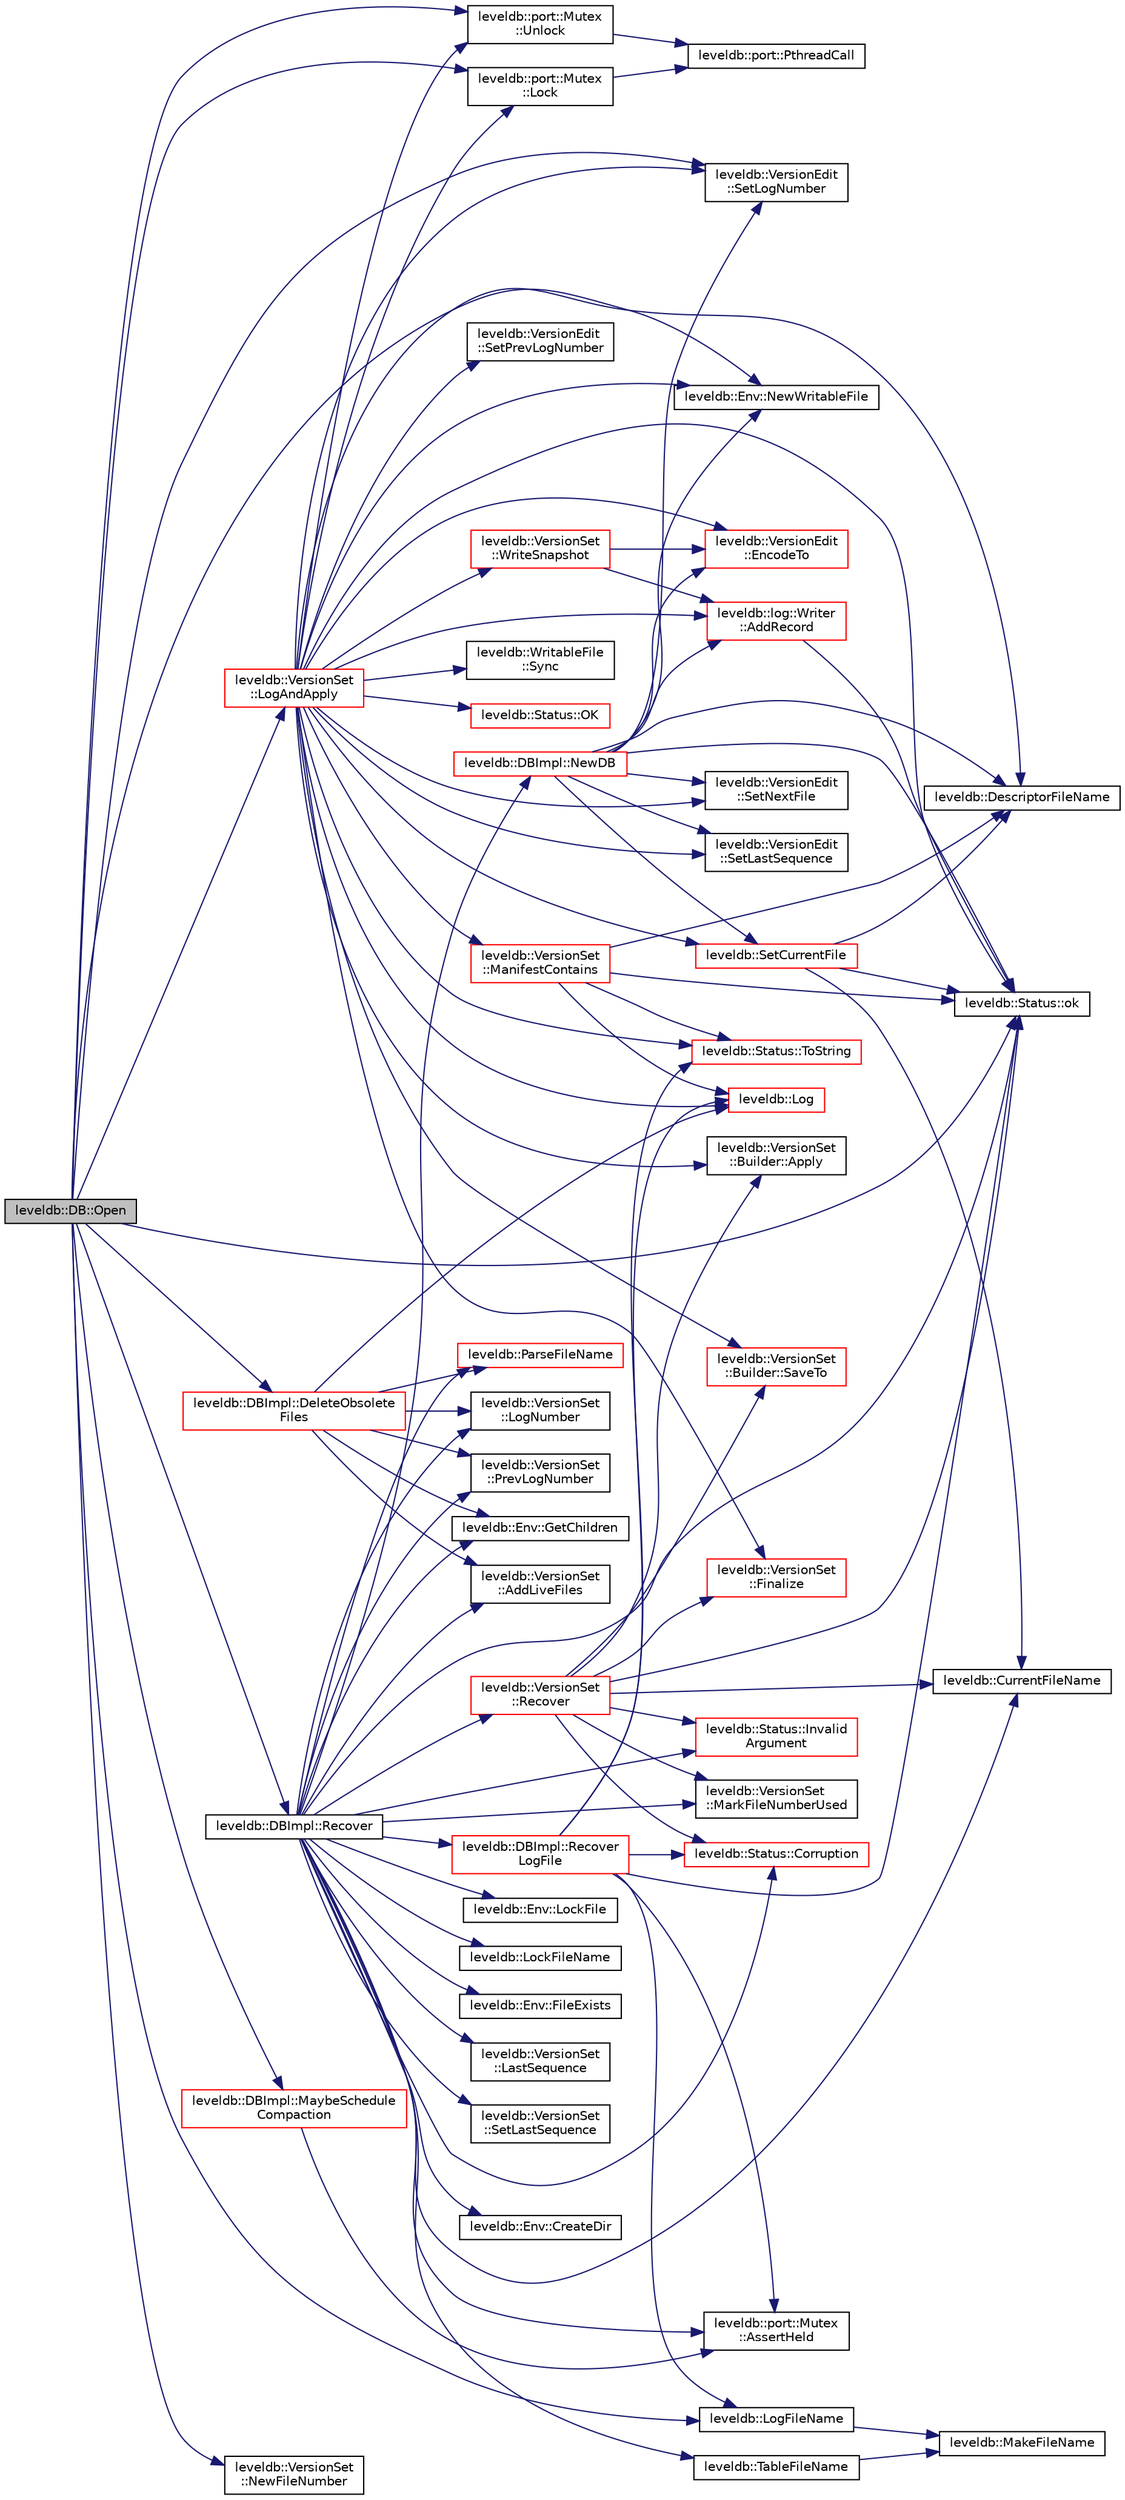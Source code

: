 digraph "leveldb::DB::Open"
{
  edge [fontname="Helvetica",fontsize="10",labelfontname="Helvetica",labelfontsize="10"];
  node [fontname="Helvetica",fontsize="10",shape=record];
  rankdir="LR";
  Node1 [label="leveldb::DB::Open",height=0.2,width=0.4,color="black", fillcolor="grey75", style="filled" fontcolor="black"];
  Node1 -> Node2 [color="midnightblue",fontsize="10",style="solid"];
  Node2 [label="leveldb::port::Mutex\l::Lock",height=0.2,width=0.4,color="black", fillcolor="white", style="filled",URL="$classleveldb_1_1port_1_1_mutex.html#a9a4da7195ce1802c077bc4d0035d4dd1"];
  Node2 -> Node3 [color="midnightblue",fontsize="10",style="solid"];
  Node3 [label="leveldb::port::PthreadCall",height=0.2,width=0.4,color="black", fillcolor="white", style="filled",URL="$namespaceleveldb_1_1port.html#a614e0b6f0b21d697fe4001dbe3d8798b"];
  Node1 -> Node4 [color="midnightblue",fontsize="10",style="solid"];
  Node4 [label="leveldb::DBImpl::Recover",height=0.2,width=0.4,color="black", fillcolor="white", style="filled",URL="$classleveldb_1_1_d_b_impl.html#aa9a573026c03e8485471f583316943b0"];
  Node4 -> Node5 [color="midnightblue",fontsize="10",style="solid"];
  Node5 [label="leveldb::port::Mutex\l::AssertHeld",height=0.2,width=0.4,color="black", fillcolor="white", style="filled",URL="$classleveldb_1_1port_1_1_mutex.html#a9793393529f59bbb4adaf152bbbab42c"];
  Node4 -> Node6 [color="midnightblue",fontsize="10",style="solid"];
  Node6 [label="leveldb::Env::CreateDir",height=0.2,width=0.4,color="black", fillcolor="white", style="filled",URL="$classleveldb_1_1_env.html#ae6b7c8122df5a8020b2a3439ac39646e"];
  Node4 -> Node7 [color="midnightblue",fontsize="10",style="solid"];
  Node7 [label="leveldb::Env::LockFile",height=0.2,width=0.4,color="black", fillcolor="white", style="filled",URL="$classleveldb_1_1_env.html#a9b7266f0444f832e428328ff19b7b54c"];
  Node4 -> Node8 [color="midnightblue",fontsize="10",style="solid"];
  Node8 [label="leveldb::LockFileName",height=0.2,width=0.4,color="black", fillcolor="white", style="filled",URL="$namespaceleveldb.html#a9f772d88ab2d47dec0d68e5eb85c579e"];
  Node4 -> Node9 [color="midnightblue",fontsize="10",style="solid"];
  Node9 [label="leveldb::Status::ok",height=0.2,width=0.4,color="black", fillcolor="white", style="filled",URL="$classleveldb_1_1_status.html#ab31e89a858c766716e3dc952be857c65"];
  Node4 -> Node10 [color="midnightblue",fontsize="10",style="solid"];
  Node10 [label="leveldb::Env::FileExists",height=0.2,width=0.4,color="black", fillcolor="white", style="filled",URL="$classleveldb_1_1_env.html#acbb85047fdf7bf441bd365cfb09f9ecb"];
  Node4 -> Node11 [color="midnightblue",fontsize="10",style="solid"];
  Node11 [label="leveldb::CurrentFileName",height=0.2,width=0.4,color="black", fillcolor="white", style="filled",URL="$namespaceleveldb.html#affcb2d434f2a772d7c764cd5d1797a9a"];
  Node4 -> Node12 [color="midnightblue",fontsize="10",style="solid"];
  Node12 [label="leveldb::DBImpl::NewDB",height=0.2,width=0.4,color="red", fillcolor="white", style="filled",URL="$classleveldb_1_1_d_b_impl.html#acfd8ee23923b6a2afb3016831d751b9b"];
  Node12 -> Node13 [color="midnightblue",fontsize="10",style="solid"];
  Node13 [label="leveldb::VersionEdit\l::SetLogNumber",height=0.2,width=0.4,color="black", fillcolor="white", style="filled",URL="$classleveldb_1_1_version_edit.html#a47e5c58d34b0e27dc8990687e0c5477a"];
  Node12 -> Node14 [color="midnightblue",fontsize="10",style="solid"];
  Node14 [label="leveldb::VersionEdit\l::SetNextFile",height=0.2,width=0.4,color="black", fillcolor="white", style="filled",URL="$classleveldb_1_1_version_edit.html#a4c104515adf573be0ead29e6835f14fb"];
  Node12 -> Node15 [color="midnightblue",fontsize="10",style="solid"];
  Node15 [label="leveldb::VersionEdit\l::SetLastSequence",height=0.2,width=0.4,color="black", fillcolor="white", style="filled",URL="$classleveldb_1_1_version_edit.html#abd6e841ed400672d33d26f4b187a66bf"];
  Node12 -> Node16 [color="midnightblue",fontsize="10",style="solid"];
  Node16 [label="leveldb::DescriptorFileName",height=0.2,width=0.4,color="black", fillcolor="white", style="filled",URL="$namespaceleveldb.html#a1ea160b70b18dc85b537e16db3d6ddd0"];
  Node12 -> Node17 [color="midnightblue",fontsize="10",style="solid"];
  Node17 [label="leveldb::Env::NewWritableFile",height=0.2,width=0.4,color="black", fillcolor="white", style="filled",URL="$classleveldb_1_1_env.html#a4566194f3e82fede425fdb5bb355f7de"];
  Node12 -> Node9 [color="midnightblue",fontsize="10",style="solid"];
  Node12 -> Node18 [color="midnightblue",fontsize="10",style="solid"];
  Node18 [label="leveldb::VersionEdit\l::EncodeTo",height=0.2,width=0.4,color="red", fillcolor="white", style="filled",URL="$classleveldb_1_1_version_edit.html#aa3161c67223f6c5e843be579a8456086"];
  Node12 -> Node19 [color="midnightblue",fontsize="10",style="solid"];
  Node19 [label="leveldb::log::Writer\l::AddRecord",height=0.2,width=0.4,color="red", fillcolor="white", style="filled",URL="$classleveldb_1_1log_1_1_writer.html#acb4abda5a5348ac1771657ff01bf2fad"];
  Node19 -> Node9 [color="midnightblue",fontsize="10",style="solid"];
  Node12 -> Node20 [color="midnightblue",fontsize="10",style="solid"];
  Node20 [label="leveldb::SetCurrentFile",height=0.2,width=0.4,color="red", fillcolor="white", style="filled",URL="$namespaceleveldb.html#a73133aa2e18928553d14913491b094e7"];
  Node20 -> Node16 [color="midnightblue",fontsize="10",style="solid"];
  Node20 -> Node9 [color="midnightblue",fontsize="10",style="solid"];
  Node20 -> Node11 [color="midnightblue",fontsize="10",style="solid"];
  Node4 -> Node21 [color="midnightblue",fontsize="10",style="solid"];
  Node21 [label="leveldb::Status::Invalid\lArgument",height=0.2,width=0.4,color="red", fillcolor="white", style="filled",URL="$classleveldb_1_1_status.html#aefef9f88d0a6ca6d34bd9dec1670309e"];
  Node4 -> Node22 [color="midnightblue",fontsize="10",style="solid"];
  Node22 [label="leveldb::VersionSet\l::Recover",height=0.2,width=0.4,color="red", fillcolor="white", style="filled",URL="$classleveldb_1_1_version_set.html#a955ff8620ec56742cdc48da0e74ab40b"];
  Node22 -> Node11 [color="midnightblue",fontsize="10",style="solid"];
  Node22 -> Node9 [color="midnightblue",fontsize="10",style="solid"];
  Node22 -> Node23 [color="midnightblue",fontsize="10",style="solid"];
  Node23 [label="leveldb::Status::Corruption",height=0.2,width=0.4,color="red", fillcolor="white", style="filled",URL="$classleveldb_1_1_status.html#a755b1ee5b0029cf9ea1128f1cdff5855"];
  Node22 -> Node21 [color="midnightblue",fontsize="10",style="solid"];
  Node22 -> Node24 [color="midnightblue",fontsize="10",style="solid"];
  Node24 [label="leveldb::VersionSet\l::Builder::Apply",height=0.2,width=0.4,color="black", fillcolor="white", style="filled",URL="$classleveldb_1_1_version_set_1_1_builder.html#aef505b4363ebc56b8fa5deb55087993f"];
  Node22 -> Node25 [color="midnightblue",fontsize="10",style="solid"];
  Node25 [label="leveldb::VersionSet\l::MarkFileNumberUsed",height=0.2,width=0.4,color="black", fillcolor="white", style="filled",URL="$classleveldb_1_1_version_set.html#a8a009a58938b12c7a69bda2b4da115a0"];
  Node22 -> Node26 [color="midnightblue",fontsize="10",style="solid"];
  Node26 [label="leveldb::VersionSet\l::Builder::SaveTo",height=0.2,width=0.4,color="red", fillcolor="white", style="filled",URL="$classleveldb_1_1_version_set_1_1_builder.html#a429b23cc022cac08ab2ba880ac5803d1"];
  Node22 -> Node27 [color="midnightblue",fontsize="10",style="solid"];
  Node27 [label="leveldb::VersionSet\l::Finalize",height=0.2,width=0.4,color="red", fillcolor="white", style="filled",URL="$classleveldb_1_1_version_set.html#acea7aa4474cbf0efa6dbf21f3ef90d50"];
  Node4 -> Node28 [color="midnightblue",fontsize="10",style="solid"];
  Node28 [label="leveldb::VersionSet\l::LogNumber",height=0.2,width=0.4,color="black", fillcolor="white", style="filled",URL="$classleveldb_1_1_version_set.html#a0ff6a25abcf0b0c7d94bd425b6fb0ef2"];
  Node4 -> Node29 [color="midnightblue",fontsize="10",style="solid"];
  Node29 [label="leveldb::VersionSet\l::PrevLogNumber",height=0.2,width=0.4,color="black", fillcolor="white", style="filled",URL="$classleveldb_1_1_version_set.html#a0c2a382650ba2b987d8059faacbd0c39"];
  Node4 -> Node30 [color="midnightblue",fontsize="10",style="solid"];
  Node30 [label="leveldb::Env::GetChildren",height=0.2,width=0.4,color="black", fillcolor="white", style="filled",URL="$classleveldb_1_1_env.html#a53028e3112d7bb3bf6574ddaab18d6f6"];
  Node4 -> Node31 [color="midnightblue",fontsize="10",style="solid"];
  Node31 [label="leveldb::VersionSet\l::AddLiveFiles",height=0.2,width=0.4,color="black", fillcolor="white", style="filled",URL="$classleveldb_1_1_version_set.html#a3b3c810f0fea88db81b94e604b3dd78f"];
  Node4 -> Node32 [color="midnightblue",fontsize="10",style="solid"];
  Node32 [label="leveldb::ParseFileName",height=0.2,width=0.4,color="red", fillcolor="white", style="filled",URL="$namespaceleveldb.html#af18fdbbcb483d40c35b4aaa4f00d3f6c"];
  Node4 -> Node23 [color="midnightblue",fontsize="10",style="solid"];
  Node4 -> Node33 [color="midnightblue",fontsize="10",style="solid"];
  Node33 [label="leveldb::TableFileName",height=0.2,width=0.4,color="black", fillcolor="white", style="filled",URL="$namespaceleveldb.html#ac9107e52d0ead114d749dc4b06dfd3ec"];
  Node33 -> Node34 [color="midnightblue",fontsize="10",style="solid"];
  Node34 [label="leveldb::MakeFileName",height=0.2,width=0.4,color="black", fillcolor="white", style="filled",URL="$namespaceleveldb.html#a96df2d1ac438f65a90ba02abdb8eed3b"];
  Node4 -> Node35 [color="midnightblue",fontsize="10",style="solid"];
  Node35 [label="leveldb::DBImpl::Recover\lLogFile",height=0.2,width=0.4,color="red", fillcolor="white", style="filled",URL="$classleveldb_1_1_d_b_impl.html#ac9e2ce8c5013d78ba19e8417f94fdad8"];
  Node35 -> Node36 [color="midnightblue",fontsize="10",style="solid"];
  Node36 [label="leveldb::Log",height=0.2,width=0.4,color="red", fillcolor="white", style="filled",URL="$namespaceleveldb.html#aeba9623ceee38be99bed2bc1ae082954"];
  Node35 -> Node37 [color="midnightblue",fontsize="10",style="solid"];
  Node37 [label="leveldb::Status::ToString",height=0.2,width=0.4,color="red", fillcolor="white", style="filled",URL="$classleveldb_1_1_status.html#aa8b56d8fe2cd1873778de5d1e5407866"];
  Node35 -> Node5 [color="midnightblue",fontsize="10",style="solid"];
  Node35 -> Node38 [color="midnightblue",fontsize="10",style="solid"];
  Node38 [label="leveldb::LogFileName",height=0.2,width=0.4,color="black", fillcolor="white", style="filled",URL="$namespaceleveldb.html#ae5aadcd574cc5186e7821177d44f4c6c"];
  Node38 -> Node34 [color="midnightblue",fontsize="10",style="solid"];
  Node35 -> Node9 [color="midnightblue",fontsize="10",style="solid"];
  Node35 -> Node23 [color="midnightblue",fontsize="10",style="solid"];
  Node4 -> Node25 [color="midnightblue",fontsize="10",style="solid"];
  Node4 -> Node39 [color="midnightblue",fontsize="10",style="solid"];
  Node39 [label="leveldb::VersionSet\l::LastSequence",height=0.2,width=0.4,color="black", fillcolor="white", style="filled",URL="$classleveldb_1_1_version_set.html#acbbb32422426416b0d5e58d35b151526"];
  Node4 -> Node40 [color="midnightblue",fontsize="10",style="solid"];
  Node40 [label="leveldb::VersionSet\l::SetLastSequence",height=0.2,width=0.4,color="black", fillcolor="white", style="filled",URL="$classleveldb_1_1_version_set.html#a2234860e72a1ac7361d7bee107da6a07"];
  Node1 -> Node9 [color="midnightblue",fontsize="10",style="solid"];
  Node1 -> Node41 [color="midnightblue",fontsize="10",style="solid"];
  Node41 [label="leveldb::VersionSet\l::NewFileNumber",height=0.2,width=0.4,color="black", fillcolor="white", style="filled",URL="$classleveldb_1_1_version_set.html#ac4086c848479e74c1d9eb95e250e7167"];
  Node1 -> Node17 [color="midnightblue",fontsize="10",style="solid"];
  Node1 -> Node38 [color="midnightblue",fontsize="10",style="solid"];
  Node1 -> Node13 [color="midnightblue",fontsize="10",style="solid"];
  Node1 -> Node42 [color="midnightblue",fontsize="10",style="solid"];
  Node42 [label="leveldb::VersionSet\l::LogAndApply",height=0.2,width=0.4,color="red", fillcolor="white", style="filled",URL="$classleveldb_1_1_version_set.html#ac1d014901be7095ace1aaec0cf391fb6"];
  Node42 -> Node13 [color="midnightblue",fontsize="10",style="solid"];
  Node42 -> Node43 [color="midnightblue",fontsize="10",style="solid"];
  Node43 [label="leveldb::VersionEdit\l::SetPrevLogNumber",height=0.2,width=0.4,color="black", fillcolor="white", style="filled",URL="$classleveldb_1_1_version_edit.html#ac1b5689f62e7a8f63c4eefa437a4f2f3"];
  Node42 -> Node14 [color="midnightblue",fontsize="10",style="solid"];
  Node42 -> Node15 [color="midnightblue",fontsize="10",style="solid"];
  Node42 -> Node24 [color="midnightblue",fontsize="10",style="solid"];
  Node42 -> Node26 [color="midnightblue",fontsize="10",style="solid"];
  Node42 -> Node27 [color="midnightblue",fontsize="10",style="solid"];
  Node42 -> Node16 [color="midnightblue",fontsize="10",style="solid"];
  Node42 -> Node17 [color="midnightblue",fontsize="10",style="solid"];
  Node42 -> Node9 [color="midnightblue",fontsize="10",style="solid"];
  Node42 -> Node44 [color="midnightblue",fontsize="10",style="solid"];
  Node44 [label="leveldb::VersionSet\l::WriteSnapshot",height=0.2,width=0.4,color="red", fillcolor="white", style="filled",URL="$classleveldb_1_1_version_set.html#a0363416d0bee83bb1558837c1dd90830"];
  Node44 -> Node18 [color="midnightblue",fontsize="10",style="solid"];
  Node44 -> Node19 [color="midnightblue",fontsize="10",style="solid"];
  Node42 -> Node45 [color="midnightblue",fontsize="10",style="solid"];
  Node45 [label="leveldb::port::Mutex\l::Unlock",height=0.2,width=0.4,color="black", fillcolor="white", style="filled",URL="$classleveldb_1_1port_1_1_mutex.html#a9d69a21c53dad7732b2006acf87f006b"];
  Node45 -> Node3 [color="midnightblue",fontsize="10",style="solid"];
  Node42 -> Node18 [color="midnightblue",fontsize="10",style="solid"];
  Node42 -> Node19 [color="midnightblue",fontsize="10",style="solid"];
  Node42 -> Node46 [color="midnightblue",fontsize="10",style="solid"];
  Node46 [label="leveldb::WritableFile\l::Sync",height=0.2,width=0.4,color="black", fillcolor="white", style="filled",URL="$classleveldb_1_1_writable_file.html#a2d2dcef02a2c9e71f3d39125bcd5a606"];
  Node42 -> Node36 [color="midnightblue",fontsize="10",style="solid"];
  Node42 -> Node37 [color="midnightblue",fontsize="10",style="solid"];
  Node42 -> Node47 [color="midnightblue",fontsize="10",style="solid"];
  Node47 [label="leveldb::VersionSet\l::ManifestContains",height=0.2,width=0.4,color="red", fillcolor="white", style="filled",URL="$classleveldb_1_1_version_set.html#a3c18dccd157ff74f4f3a1dbe9ed35e8f"];
  Node47 -> Node16 [color="midnightblue",fontsize="10",style="solid"];
  Node47 -> Node36 [color="midnightblue",fontsize="10",style="solid"];
  Node47 -> Node9 [color="midnightblue",fontsize="10",style="solid"];
  Node47 -> Node37 [color="midnightblue",fontsize="10",style="solid"];
  Node42 -> Node48 [color="midnightblue",fontsize="10",style="solid"];
  Node48 [label="leveldb::Status::OK",height=0.2,width=0.4,color="red", fillcolor="white", style="filled",URL="$classleveldb_1_1_status.html#a8e3720d233281c874a53c17e081f51b3"];
  Node42 -> Node20 [color="midnightblue",fontsize="10",style="solid"];
  Node42 -> Node2 [color="midnightblue",fontsize="10",style="solid"];
  Node1 -> Node49 [color="midnightblue",fontsize="10",style="solid"];
  Node49 [label="leveldb::DBImpl::DeleteObsolete\lFiles",height=0.2,width=0.4,color="red", fillcolor="white", style="filled",URL="$classleveldb_1_1_d_b_impl.html#a193cbda79a60ec9d3b83991cf7be91cf"];
  Node49 -> Node31 [color="midnightblue",fontsize="10",style="solid"];
  Node49 -> Node30 [color="midnightblue",fontsize="10",style="solid"];
  Node49 -> Node32 [color="midnightblue",fontsize="10",style="solid"];
  Node49 -> Node28 [color="midnightblue",fontsize="10",style="solid"];
  Node49 -> Node29 [color="midnightblue",fontsize="10",style="solid"];
  Node49 -> Node36 [color="midnightblue",fontsize="10",style="solid"];
  Node1 -> Node50 [color="midnightblue",fontsize="10",style="solid"];
  Node50 [label="leveldb::DBImpl::MaybeSchedule\lCompaction",height=0.2,width=0.4,color="red", fillcolor="white", style="filled",URL="$classleveldb_1_1_d_b_impl.html#a91134e3ca9d5c6220dd45f19d461a831"];
  Node50 -> Node5 [color="midnightblue",fontsize="10",style="solid"];
  Node1 -> Node45 [color="midnightblue",fontsize="10",style="solid"];
}

